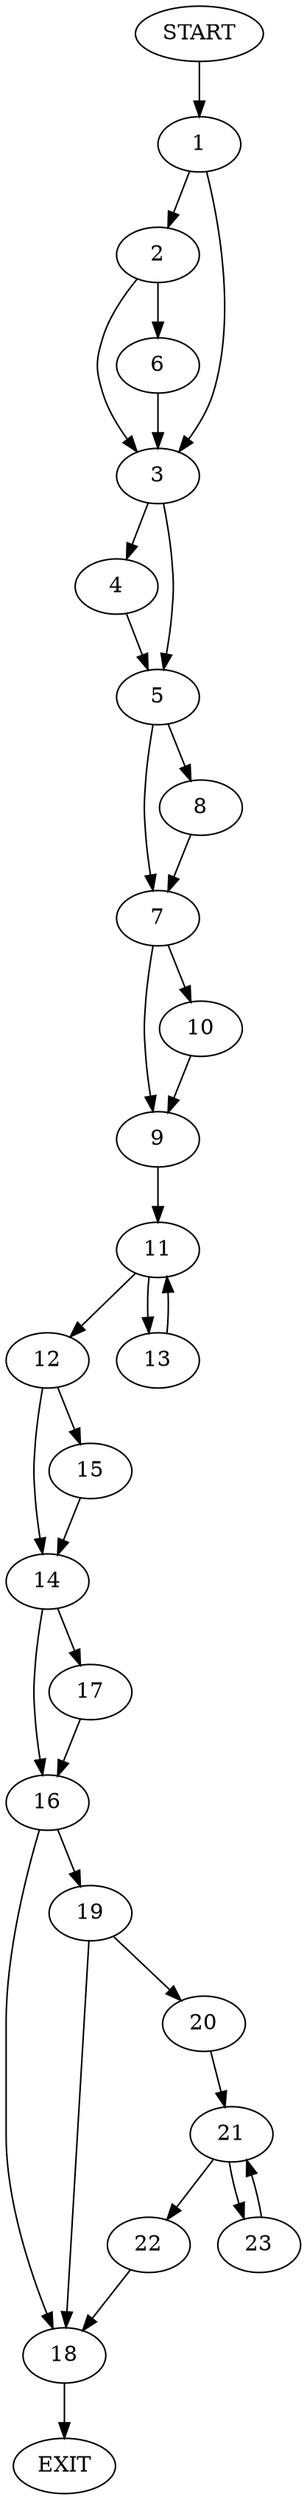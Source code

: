 digraph {
0 [label="START"]
24 [label="EXIT"]
0 -> 1
1 -> 2
1 -> 3
3 -> 4
3 -> 5
2 -> 6
2 -> 3
6 -> 3
4 -> 5
5 -> 7
5 -> 8
8 -> 7
7 -> 9
7 -> 10
9 -> 11
10 -> 9
11 -> 12
11 -> 13
13 -> 11
12 -> 14
12 -> 15
15 -> 14
14 -> 16
14 -> 17
16 -> 18
16 -> 19
17 -> 16
19 -> 20
19 -> 18
18 -> 24
20 -> 21
21 -> 22
21 -> 23
23 -> 21
22 -> 18
}
